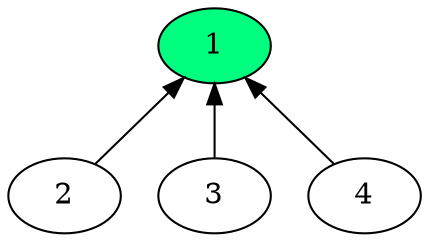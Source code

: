 digraph time_source_tree {
  rankdir="BT";
  "2" -> "1";
  "3" -> "1";
  "4" -> "1";
  "1" [fillcolor="yellow" style="filled"];
  "1" [rank="source" fillcolor="#00FF7F" style="filled"];
}
